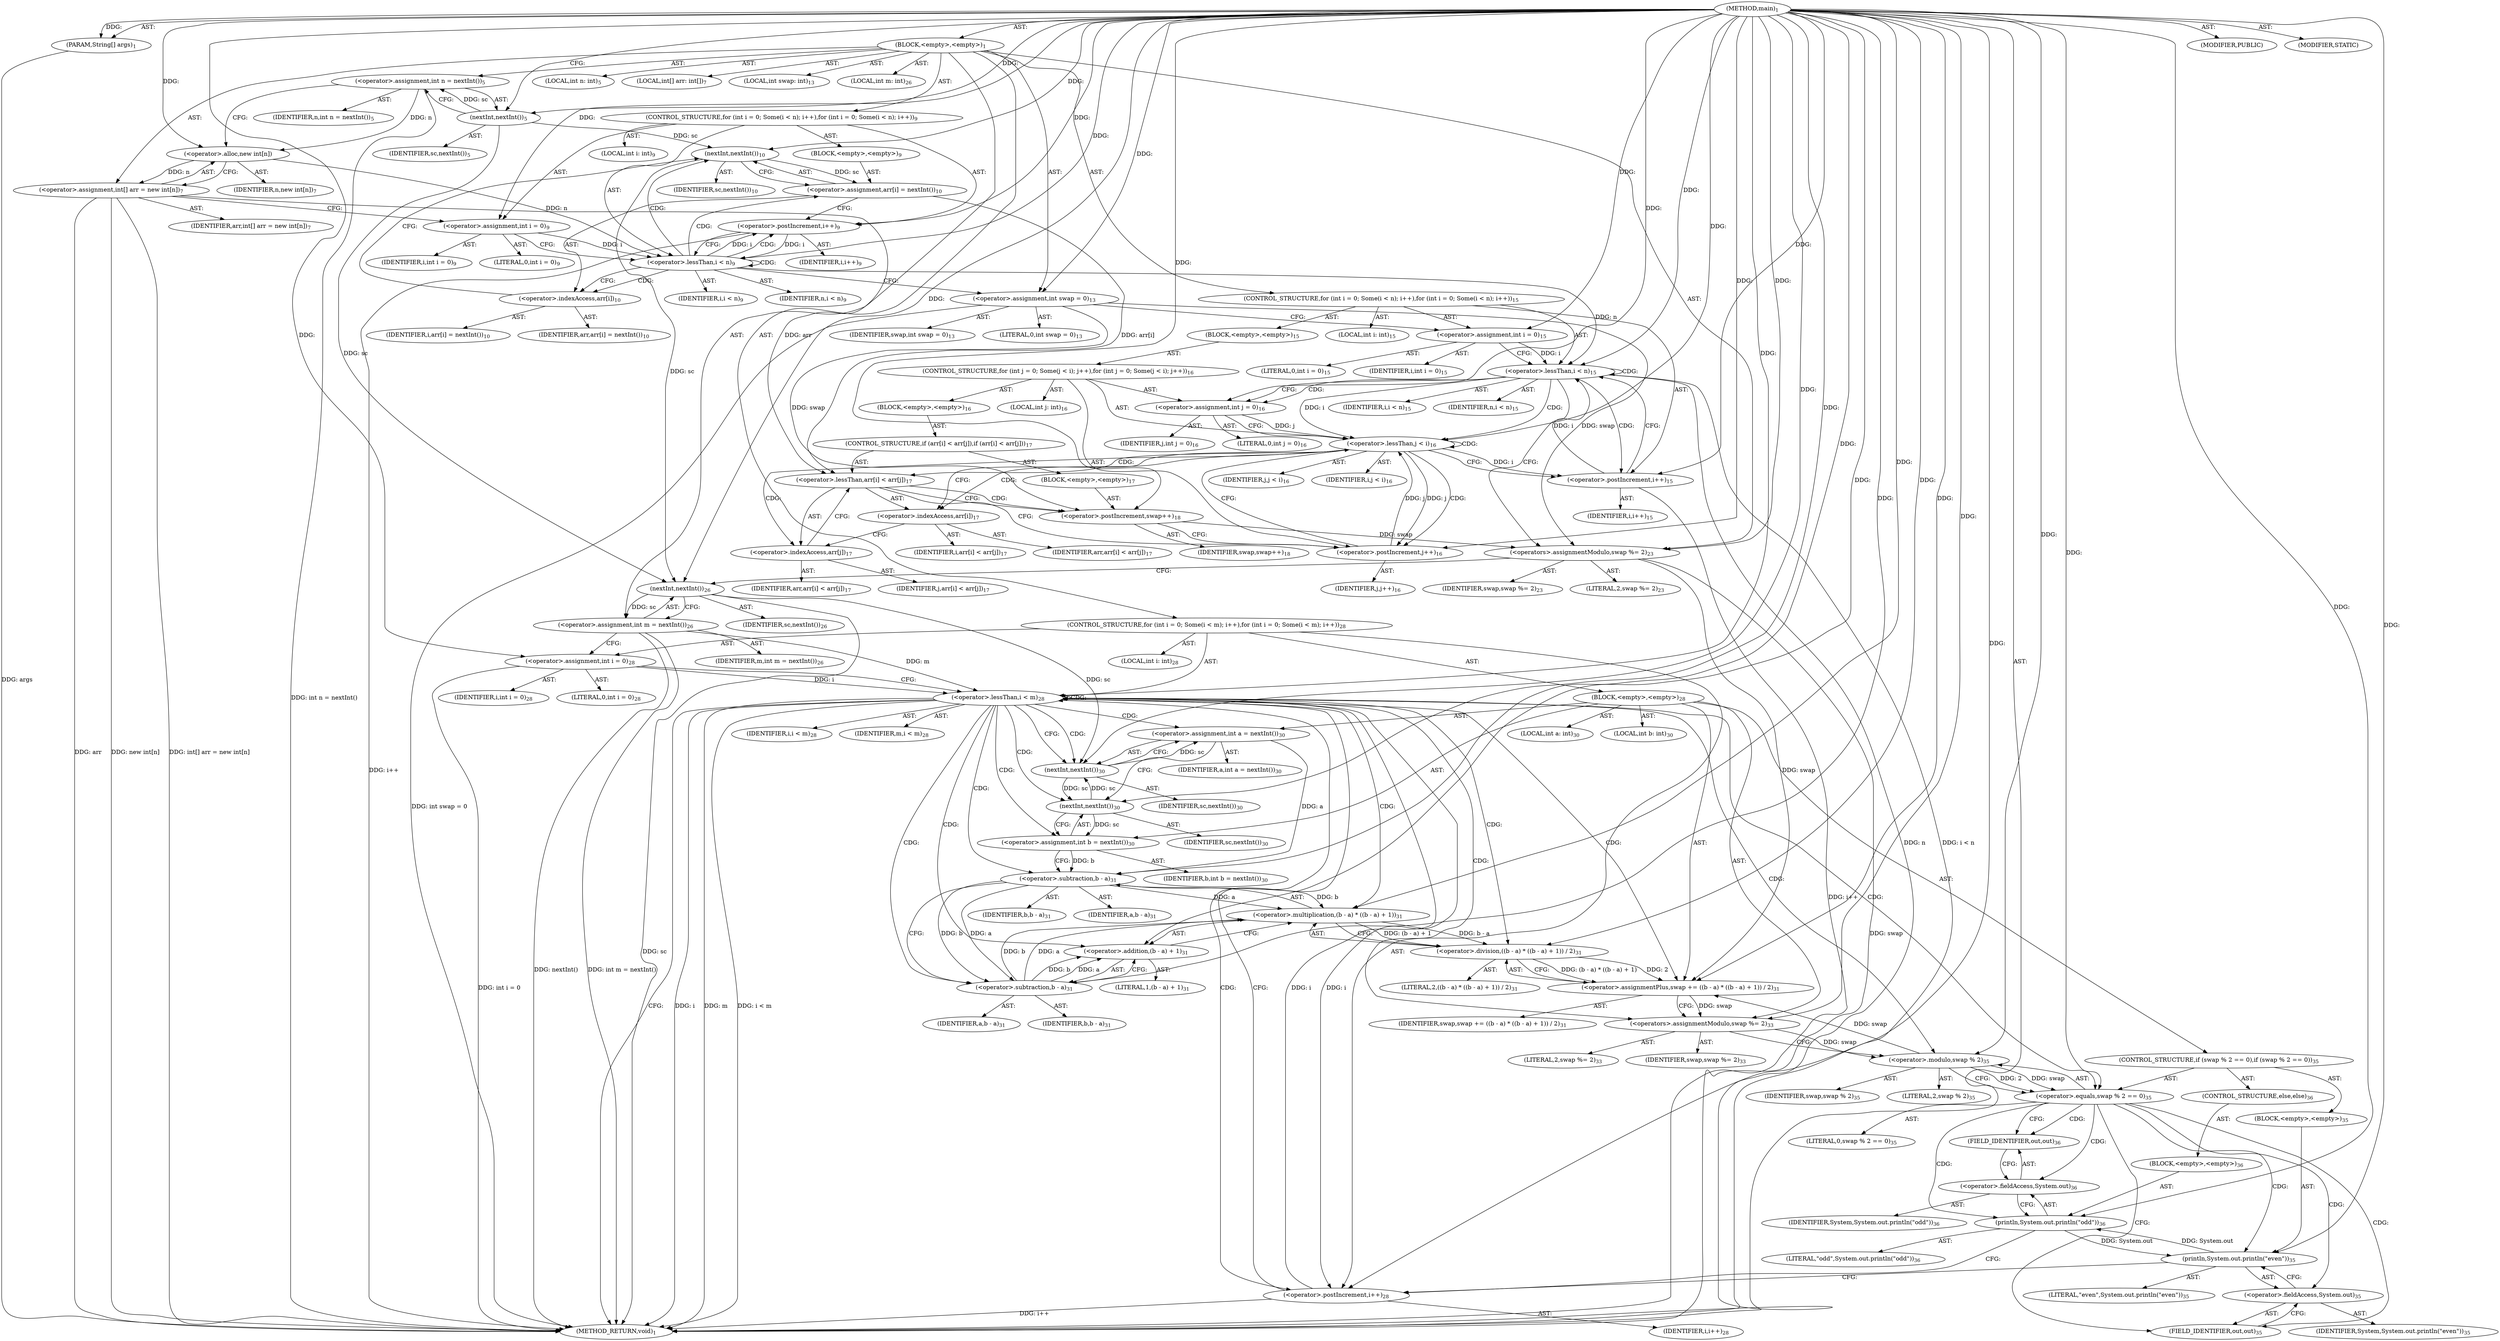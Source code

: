 digraph "main" {  
"17" [label = <(METHOD,main)<SUB>1</SUB>> ]
"18" [label = <(PARAM,String[] args)<SUB>1</SUB>> ]
"19" [label = <(BLOCK,&lt;empty&gt;,&lt;empty&gt;)<SUB>1</SUB>> ]
"20" [label = <(LOCAL,int n: int)<SUB>5</SUB>> ]
"21" [label = <(&lt;operator&gt;.assignment,int n = nextInt())<SUB>5</SUB>> ]
"22" [label = <(IDENTIFIER,n,int n = nextInt())<SUB>5</SUB>> ]
"23" [label = <(nextInt,nextInt())<SUB>5</SUB>> ]
"24" [label = <(IDENTIFIER,sc,nextInt())<SUB>5</SUB>> ]
"25" [label = <(LOCAL,int[] arr: int[])<SUB>7</SUB>> ]
"26" [label = <(&lt;operator&gt;.assignment,int[] arr = new int[n])<SUB>7</SUB>> ]
"27" [label = <(IDENTIFIER,arr,int[] arr = new int[n])<SUB>7</SUB>> ]
"28" [label = <(&lt;operator&gt;.alloc,new int[n])> ]
"29" [label = <(IDENTIFIER,n,new int[n])<SUB>7</SUB>> ]
"30" [label = <(CONTROL_STRUCTURE,for (int i = 0; Some(i &lt; n); i++),for (int i = 0; Some(i &lt; n); i++))<SUB>9</SUB>> ]
"31" [label = <(LOCAL,int i: int)<SUB>9</SUB>> ]
"32" [label = <(&lt;operator&gt;.assignment,int i = 0)<SUB>9</SUB>> ]
"33" [label = <(IDENTIFIER,i,int i = 0)<SUB>9</SUB>> ]
"34" [label = <(LITERAL,0,int i = 0)<SUB>9</SUB>> ]
"35" [label = <(&lt;operator&gt;.lessThan,i &lt; n)<SUB>9</SUB>> ]
"36" [label = <(IDENTIFIER,i,i &lt; n)<SUB>9</SUB>> ]
"37" [label = <(IDENTIFIER,n,i &lt; n)<SUB>9</SUB>> ]
"38" [label = <(&lt;operator&gt;.postIncrement,i++)<SUB>9</SUB>> ]
"39" [label = <(IDENTIFIER,i,i++)<SUB>9</SUB>> ]
"40" [label = <(BLOCK,&lt;empty&gt;,&lt;empty&gt;)<SUB>9</SUB>> ]
"41" [label = <(&lt;operator&gt;.assignment,arr[i] = nextInt())<SUB>10</SUB>> ]
"42" [label = <(&lt;operator&gt;.indexAccess,arr[i])<SUB>10</SUB>> ]
"43" [label = <(IDENTIFIER,arr,arr[i] = nextInt())<SUB>10</SUB>> ]
"44" [label = <(IDENTIFIER,i,arr[i] = nextInt())<SUB>10</SUB>> ]
"45" [label = <(nextInt,nextInt())<SUB>10</SUB>> ]
"46" [label = <(IDENTIFIER,sc,nextInt())<SUB>10</SUB>> ]
"47" [label = <(LOCAL,int swap: int)<SUB>13</SUB>> ]
"48" [label = <(&lt;operator&gt;.assignment,int swap = 0)<SUB>13</SUB>> ]
"49" [label = <(IDENTIFIER,swap,int swap = 0)<SUB>13</SUB>> ]
"50" [label = <(LITERAL,0,int swap = 0)<SUB>13</SUB>> ]
"51" [label = <(CONTROL_STRUCTURE,for (int i = 0; Some(i &lt; n); i++),for (int i = 0; Some(i &lt; n); i++))<SUB>15</SUB>> ]
"52" [label = <(LOCAL,int i: int)<SUB>15</SUB>> ]
"53" [label = <(&lt;operator&gt;.assignment,int i = 0)<SUB>15</SUB>> ]
"54" [label = <(IDENTIFIER,i,int i = 0)<SUB>15</SUB>> ]
"55" [label = <(LITERAL,0,int i = 0)<SUB>15</SUB>> ]
"56" [label = <(&lt;operator&gt;.lessThan,i &lt; n)<SUB>15</SUB>> ]
"57" [label = <(IDENTIFIER,i,i &lt; n)<SUB>15</SUB>> ]
"58" [label = <(IDENTIFIER,n,i &lt; n)<SUB>15</SUB>> ]
"59" [label = <(&lt;operator&gt;.postIncrement,i++)<SUB>15</SUB>> ]
"60" [label = <(IDENTIFIER,i,i++)<SUB>15</SUB>> ]
"61" [label = <(BLOCK,&lt;empty&gt;,&lt;empty&gt;)<SUB>15</SUB>> ]
"62" [label = <(CONTROL_STRUCTURE,for (int j = 0; Some(j &lt; i); j++),for (int j = 0; Some(j &lt; i); j++))<SUB>16</SUB>> ]
"63" [label = <(LOCAL,int j: int)<SUB>16</SUB>> ]
"64" [label = <(&lt;operator&gt;.assignment,int j = 0)<SUB>16</SUB>> ]
"65" [label = <(IDENTIFIER,j,int j = 0)<SUB>16</SUB>> ]
"66" [label = <(LITERAL,0,int j = 0)<SUB>16</SUB>> ]
"67" [label = <(&lt;operator&gt;.lessThan,j &lt; i)<SUB>16</SUB>> ]
"68" [label = <(IDENTIFIER,j,j &lt; i)<SUB>16</SUB>> ]
"69" [label = <(IDENTIFIER,i,j &lt; i)<SUB>16</SUB>> ]
"70" [label = <(&lt;operator&gt;.postIncrement,j++)<SUB>16</SUB>> ]
"71" [label = <(IDENTIFIER,j,j++)<SUB>16</SUB>> ]
"72" [label = <(BLOCK,&lt;empty&gt;,&lt;empty&gt;)<SUB>16</SUB>> ]
"73" [label = <(CONTROL_STRUCTURE,if (arr[i] &lt; arr[j]),if (arr[i] &lt; arr[j]))<SUB>17</SUB>> ]
"74" [label = <(&lt;operator&gt;.lessThan,arr[i] &lt; arr[j])<SUB>17</SUB>> ]
"75" [label = <(&lt;operator&gt;.indexAccess,arr[i])<SUB>17</SUB>> ]
"76" [label = <(IDENTIFIER,arr,arr[i] &lt; arr[j])<SUB>17</SUB>> ]
"77" [label = <(IDENTIFIER,i,arr[i] &lt; arr[j])<SUB>17</SUB>> ]
"78" [label = <(&lt;operator&gt;.indexAccess,arr[j])<SUB>17</SUB>> ]
"79" [label = <(IDENTIFIER,arr,arr[i] &lt; arr[j])<SUB>17</SUB>> ]
"80" [label = <(IDENTIFIER,j,arr[i] &lt; arr[j])<SUB>17</SUB>> ]
"81" [label = <(BLOCK,&lt;empty&gt;,&lt;empty&gt;)<SUB>17</SUB>> ]
"82" [label = <(&lt;operator&gt;.postIncrement,swap++)<SUB>18</SUB>> ]
"83" [label = <(IDENTIFIER,swap,swap++)<SUB>18</SUB>> ]
"84" [label = <(&lt;operators&gt;.assignmentModulo,swap %= 2)<SUB>23</SUB>> ]
"85" [label = <(IDENTIFIER,swap,swap %= 2)<SUB>23</SUB>> ]
"86" [label = <(LITERAL,2,swap %= 2)<SUB>23</SUB>> ]
"87" [label = <(LOCAL,int m: int)<SUB>26</SUB>> ]
"88" [label = <(&lt;operator&gt;.assignment,int m = nextInt())<SUB>26</SUB>> ]
"89" [label = <(IDENTIFIER,m,int m = nextInt())<SUB>26</SUB>> ]
"90" [label = <(nextInt,nextInt())<SUB>26</SUB>> ]
"91" [label = <(IDENTIFIER,sc,nextInt())<SUB>26</SUB>> ]
"92" [label = <(CONTROL_STRUCTURE,for (int i = 0; Some(i &lt; m); i++),for (int i = 0; Some(i &lt; m); i++))<SUB>28</SUB>> ]
"93" [label = <(LOCAL,int i: int)<SUB>28</SUB>> ]
"94" [label = <(&lt;operator&gt;.assignment,int i = 0)<SUB>28</SUB>> ]
"95" [label = <(IDENTIFIER,i,int i = 0)<SUB>28</SUB>> ]
"96" [label = <(LITERAL,0,int i = 0)<SUB>28</SUB>> ]
"97" [label = <(&lt;operator&gt;.lessThan,i &lt; m)<SUB>28</SUB>> ]
"98" [label = <(IDENTIFIER,i,i &lt; m)<SUB>28</SUB>> ]
"99" [label = <(IDENTIFIER,m,i &lt; m)<SUB>28</SUB>> ]
"100" [label = <(&lt;operator&gt;.postIncrement,i++)<SUB>28</SUB>> ]
"101" [label = <(IDENTIFIER,i,i++)<SUB>28</SUB>> ]
"102" [label = <(BLOCK,&lt;empty&gt;,&lt;empty&gt;)<SUB>28</SUB>> ]
"103" [label = <(LOCAL,int a: int)<SUB>30</SUB>> ]
"104" [label = <(LOCAL,int b: int)<SUB>30</SUB>> ]
"105" [label = <(&lt;operator&gt;.assignment,int a = nextInt())<SUB>30</SUB>> ]
"106" [label = <(IDENTIFIER,a,int a = nextInt())<SUB>30</SUB>> ]
"107" [label = <(nextInt,nextInt())<SUB>30</SUB>> ]
"108" [label = <(IDENTIFIER,sc,nextInt())<SUB>30</SUB>> ]
"109" [label = <(&lt;operator&gt;.assignment,int b = nextInt())<SUB>30</SUB>> ]
"110" [label = <(IDENTIFIER,b,int b = nextInt())<SUB>30</SUB>> ]
"111" [label = <(nextInt,nextInt())<SUB>30</SUB>> ]
"112" [label = <(IDENTIFIER,sc,nextInt())<SUB>30</SUB>> ]
"113" [label = <(&lt;operator&gt;.assignmentPlus,swap += ((b - a) * ((b - a) + 1)) / 2)<SUB>31</SUB>> ]
"114" [label = <(IDENTIFIER,swap,swap += ((b - a) * ((b - a) + 1)) / 2)<SUB>31</SUB>> ]
"115" [label = <(&lt;operator&gt;.division,((b - a) * ((b - a) + 1)) / 2)<SUB>31</SUB>> ]
"116" [label = <(&lt;operator&gt;.multiplication,(b - a) * ((b - a) + 1))<SUB>31</SUB>> ]
"117" [label = <(&lt;operator&gt;.subtraction,b - a)<SUB>31</SUB>> ]
"118" [label = <(IDENTIFIER,b,b - a)<SUB>31</SUB>> ]
"119" [label = <(IDENTIFIER,a,b - a)<SUB>31</SUB>> ]
"120" [label = <(&lt;operator&gt;.addition,(b - a) + 1)<SUB>31</SUB>> ]
"121" [label = <(&lt;operator&gt;.subtraction,b - a)<SUB>31</SUB>> ]
"122" [label = <(IDENTIFIER,b,b - a)<SUB>31</SUB>> ]
"123" [label = <(IDENTIFIER,a,b - a)<SUB>31</SUB>> ]
"124" [label = <(LITERAL,1,(b - a) + 1)<SUB>31</SUB>> ]
"125" [label = <(LITERAL,2,((b - a) * ((b - a) + 1)) / 2)<SUB>31</SUB>> ]
"126" [label = <(&lt;operators&gt;.assignmentModulo,swap %= 2)<SUB>33</SUB>> ]
"127" [label = <(IDENTIFIER,swap,swap %= 2)<SUB>33</SUB>> ]
"128" [label = <(LITERAL,2,swap %= 2)<SUB>33</SUB>> ]
"129" [label = <(CONTROL_STRUCTURE,if (swap % 2 == 0),if (swap % 2 == 0))<SUB>35</SUB>> ]
"130" [label = <(&lt;operator&gt;.equals,swap % 2 == 0)<SUB>35</SUB>> ]
"131" [label = <(&lt;operator&gt;.modulo,swap % 2)<SUB>35</SUB>> ]
"132" [label = <(IDENTIFIER,swap,swap % 2)<SUB>35</SUB>> ]
"133" [label = <(LITERAL,2,swap % 2)<SUB>35</SUB>> ]
"134" [label = <(LITERAL,0,swap % 2 == 0)<SUB>35</SUB>> ]
"135" [label = <(BLOCK,&lt;empty&gt;,&lt;empty&gt;)<SUB>35</SUB>> ]
"136" [label = <(println,System.out.println(&quot;even&quot;))<SUB>35</SUB>> ]
"137" [label = <(&lt;operator&gt;.fieldAccess,System.out)<SUB>35</SUB>> ]
"138" [label = <(IDENTIFIER,System,System.out.println(&quot;even&quot;))<SUB>35</SUB>> ]
"139" [label = <(FIELD_IDENTIFIER,out,out)<SUB>35</SUB>> ]
"140" [label = <(LITERAL,&quot;even&quot;,System.out.println(&quot;even&quot;))<SUB>35</SUB>> ]
"141" [label = <(CONTROL_STRUCTURE,else,else)<SUB>36</SUB>> ]
"142" [label = <(BLOCK,&lt;empty&gt;,&lt;empty&gt;)<SUB>36</SUB>> ]
"143" [label = <(println,System.out.println(&quot;odd&quot;))<SUB>36</SUB>> ]
"144" [label = <(&lt;operator&gt;.fieldAccess,System.out)<SUB>36</SUB>> ]
"145" [label = <(IDENTIFIER,System,System.out.println(&quot;odd&quot;))<SUB>36</SUB>> ]
"146" [label = <(FIELD_IDENTIFIER,out,out)<SUB>36</SUB>> ]
"147" [label = <(LITERAL,&quot;odd&quot;,System.out.println(&quot;odd&quot;))<SUB>36</SUB>> ]
"148" [label = <(MODIFIER,PUBLIC)> ]
"149" [label = <(MODIFIER,STATIC)> ]
"150" [label = <(METHOD_RETURN,void)<SUB>1</SUB>> ]
  "17" -> "18"  [ label = "AST: "] 
  "17" -> "19"  [ label = "AST: "] 
  "17" -> "148"  [ label = "AST: "] 
  "17" -> "149"  [ label = "AST: "] 
  "17" -> "150"  [ label = "AST: "] 
  "19" -> "20"  [ label = "AST: "] 
  "19" -> "21"  [ label = "AST: "] 
  "19" -> "25"  [ label = "AST: "] 
  "19" -> "26"  [ label = "AST: "] 
  "19" -> "30"  [ label = "AST: "] 
  "19" -> "47"  [ label = "AST: "] 
  "19" -> "48"  [ label = "AST: "] 
  "19" -> "51"  [ label = "AST: "] 
  "19" -> "84"  [ label = "AST: "] 
  "19" -> "87"  [ label = "AST: "] 
  "19" -> "88"  [ label = "AST: "] 
  "19" -> "92"  [ label = "AST: "] 
  "21" -> "22"  [ label = "AST: "] 
  "21" -> "23"  [ label = "AST: "] 
  "23" -> "24"  [ label = "AST: "] 
  "26" -> "27"  [ label = "AST: "] 
  "26" -> "28"  [ label = "AST: "] 
  "28" -> "29"  [ label = "AST: "] 
  "30" -> "31"  [ label = "AST: "] 
  "30" -> "32"  [ label = "AST: "] 
  "30" -> "35"  [ label = "AST: "] 
  "30" -> "38"  [ label = "AST: "] 
  "30" -> "40"  [ label = "AST: "] 
  "32" -> "33"  [ label = "AST: "] 
  "32" -> "34"  [ label = "AST: "] 
  "35" -> "36"  [ label = "AST: "] 
  "35" -> "37"  [ label = "AST: "] 
  "38" -> "39"  [ label = "AST: "] 
  "40" -> "41"  [ label = "AST: "] 
  "41" -> "42"  [ label = "AST: "] 
  "41" -> "45"  [ label = "AST: "] 
  "42" -> "43"  [ label = "AST: "] 
  "42" -> "44"  [ label = "AST: "] 
  "45" -> "46"  [ label = "AST: "] 
  "48" -> "49"  [ label = "AST: "] 
  "48" -> "50"  [ label = "AST: "] 
  "51" -> "52"  [ label = "AST: "] 
  "51" -> "53"  [ label = "AST: "] 
  "51" -> "56"  [ label = "AST: "] 
  "51" -> "59"  [ label = "AST: "] 
  "51" -> "61"  [ label = "AST: "] 
  "53" -> "54"  [ label = "AST: "] 
  "53" -> "55"  [ label = "AST: "] 
  "56" -> "57"  [ label = "AST: "] 
  "56" -> "58"  [ label = "AST: "] 
  "59" -> "60"  [ label = "AST: "] 
  "61" -> "62"  [ label = "AST: "] 
  "62" -> "63"  [ label = "AST: "] 
  "62" -> "64"  [ label = "AST: "] 
  "62" -> "67"  [ label = "AST: "] 
  "62" -> "70"  [ label = "AST: "] 
  "62" -> "72"  [ label = "AST: "] 
  "64" -> "65"  [ label = "AST: "] 
  "64" -> "66"  [ label = "AST: "] 
  "67" -> "68"  [ label = "AST: "] 
  "67" -> "69"  [ label = "AST: "] 
  "70" -> "71"  [ label = "AST: "] 
  "72" -> "73"  [ label = "AST: "] 
  "73" -> "74"  [ label = "AST: "] 
  "73" -> "81"  [ label = "AST: "] 
  "74" -> "75"  [ label = "AST: "] 
  "74" -> "78"  [ label = "AST: "] 
  "75" -> "76"  [ label = "AST: "] 
  "75" -> "77"  [ label = "AST: "] 
  "78" -> "79"  [ label = "AST: "] 
  "78" -> "80"  [ label = "AST: "] 
  "81" -> "82"  [ label = "AST: "] 
  "82" -> "83"  [ label = "AST: "] 
  "84" -> "85"  [ label = "AST: "] 
  "84" -> "86"  [ label = "AST: "] 
  "88" -> "89"  [ label = "AST: "] 
  "88" -> "90"  [ label = "AST: "] 
  "90" -> "91"  [ label = "AST: "] 
  "92" -> "93"  [ label = "AST: "] 
  "92" -> "94"  [ label = "AST: "] 
  "92" -> "97"  [ label = "AST: "] 
  "92" -> "100"  [ label = "AST: "] 
  "92" -> "102"  [ label = "AST: "] 
  "94" -> "95"  [ label = "AST: "] 
  "94" -> "96"  [ label = "AST: "] 
  "97" -> "98"  [ label = "AST: "] 
  "97" -> "99"  [ label = "AST: "] 
  "100" -> "101"  [ label = "AST: "] 
  "102" -> "103"  [ label = "AST: "] 
  "102" -> "104"  [ label = "AST: "] 
  "102" -> "105"  [ label = "AST: "] 
  "102" -> "109"  [ label = "AST: "] 
  "102" -> "113"  [ label = "AST: "] 
  "102" -> "126"  [ label = "AST: "] 
  "102" -> "129"  [ label = "AST: "] 
  "105" -> "106"  [ label = "AST: "] 
  "105" -> "107"  [ label = "AST: "] 
  "107" -> "108"  [ label = "AST: "] 
  "109" -> "110"  [ label = "AST: "] 
  "109" -> "111"  [ label = "AST: "] 
  "111" -> "112"  [ label = "AST: "] 
  "113" -> "114"  [ label = "AST: "] 
  "113" -> "115"  [ label = "AST: "] 
  "115" -> "116"  [ label = "AST: "] 
  "115" -> "125"  [ label = "AST: "] 
  "116" -> "117"  [ label = "AST: "] 
  "116" -> "120"  [ label = "AST: "] 
  "117" -> "118"  [ label = "AST: "] 
  "117" -> "119"  [ label = "AST: "] 
  "120" -> "121"  [ label = "AST: "] 
  "120" -> "124"  [ label = "AST: "] 
  "121" -> "122"  [ label = "AST: "] 
  "121" -> "123"  [ label = "AST: "] 
  "126" -> "127"  [ label = "AST: "] 
  "126" -> "128"  [ label = "AST: "] 
  "129" -> "130"  [ label = "AST: "] 
  "129" -> "135"  [ label = "AST: "] 
  "129" -> "141"  [ label = "AST: "] 
  "130" -> "131"  [ label = "AST: "] 
  "130" -> "134"  [ label = "AST: "] 
  "131" -> "132"  [ label = "AST: "] 
  "131" -> "133"  [ label = "AST: "] 
  "135" -> "136"  [ label = "AST: "] 
  "136" -> "137"  [ label = "AST: "] 
  "136" -> "140"  [ label = "AST: "] 
  "137" -> "138"  [ label = "AST: "] 
  "137" -> "139"  [ label = "AST: "] 
  "141" -> "142"  [ label = "AST: "] 
  "142" -> "143"  [ label = "AST: "] 
  "143" -> "144"  [ label = "AST: "] 
  "143" -> "147"  [ label = "AST: "] 
  "144" -> "145"  [ label = "AST: "] 
  "144" -> "146"  [ label = "AST: "] 
  "21" -> "28"  [ label = "CFG: "] 
  "26" -> "32"  [ label = "CFG: "] 
  "48" -> "53"  [ label = "CFG: "] 
  "84" -> "90"  [ label = "CFG: "] 
  "88" -> "94"  [ label = "CFG: "] 
  "23" -> "21"  [ label = "CFG: "] 
  "28" -> "26"  [ label = "CFG: "] 
  "32" -> "35"  [ label = "CFG: "] 
  "35" -> "42"  [ label = "CFG: "] 
  "35" -> "48"  [ label = "CFG: "] 
  "38" -> "35"  [ label = "CFG: "] 
  "53" -> "56"  [ label = "CFG: "] 
  "56" -> "64"  [ label = "CFG: "] 
  "56" -> "84"  [ label = "CFG: "] 
  "59" -> "56"  [ label = "CFG: "] 
  "90" -> "88"  [ label = "CFG: "] 
  "94" -> "97"  [ label = "CFG: "] 
  "97" -> "150"  [ label = "CFG: "] 
  "97" -> "107"  [ label = "CFG: "] 
  "100" -> "97"  [ label = "CFG: "] 
  "41" -> "38"  [ label = "CFG: "] 
  "105" -> "111"  [ label = "CFG: "] 
  "109" -> "117"  [ label = "CFG: "] 
  "113" -> "126"  [ label = "CFG: "] 
  "126" -> "131"  [ label = "CFG: "] 
  "42" -> "45"  [ label = "CFG: "] 
  "45" -> "41"  [ label = "CFG: "] 
  "64" -> "67"  [ label = "CFG: "] 
  "67" -> "75"  [ label = "CFG: "] 
  "67" -> "59"  [ label = "CFG: "] 
  "70" -> "67"  [ label = "CFG: "] 
  "107" -> "105"  [ label = "CFG: "] 
  "111" -> "109"  [ label = "CFG: "] 
  "115" -> "113"  [ label = "CFG: "] 
  "130" -> "139"  [ label = "CFG: "] 
  "130" -> "146"  [ label = "CFG: "] 
  "116" -> "115"  [ label = "CFG: "] 
  "131" -> "130"  [ label = "CFG: "] 
  "136" -> "100"  [ label = "CFG: "] 
  "74" -> "82"  [ label = "CFG: "] 
  "74" -> "70"  [ label = "CFG: "] 
  "117" -> "121"  [ label = "CFG: "] 
  "120" -> "116"  [ label = "CFG: "] 
  "137" -> "136"  [ label = "CFG: "] 
  "143" -> "100"  [ label = "CFG: "] 
  "75" -> "78"  [ label = "CFG: "] 
  "78" -> "74"  [ label = "CFG: "] 
  "82" -> "70"  [ label = "CFG: "] 
  "121" -> "120"  [ label = "CFG: "] 
  "139" -> "137"  [ label = "CFG: "] 
  "144" -> "143"  [ label = "CFG: "] 
  "146" -> "144"  [ label = "CFG: "] 
  "17" -> "23"  [ label = "CFG: "] 
  "18" -> "150"  [ label = "DDG: args"] 
  "21" -> "150"  [ label = "DDG: int n = nextInt()"] 
  "26" -> "150"  [ label = "DDG: arr"] 
  "26" -> "150"  [ label = "DDG: new int[n]"] 
  "26" -> "150"  [ label = "DDG: int[] arr = new int[n]"] 
  "48" -> "150"  [ label = "DDG: int swap = 0"] 
  "56" -> "150"  [ label = "DDG: n"] 
  "56" -> "150"  [ label = "DDG: i &lt; n"] 
  "84" -> "150"  [ label = "DDG: swap"] 
  "90" -> "150"  [ label = "DDG: sc"] 
  "88" -> "150"  [ label = "DDG: nextInt()"] 
  "88" -> "150"  [ label = "DDG: int m = nextInt()"] 
  "94" -> "150"  [ label = "DDG: int i = 0"] 
  "97" -> "150"  [ label = "DDG: i"] 
  "97" -> "150"  [ label = "DDG: m"] 
  "97" -> "150"  [ label = "DDG: i &lt; m"] 
  "100" -> "150"  [ label = "DDG: i++"] 
  "59" -> "150"  [ label = "DDG: i++"] 
  "38" -> "150"  [ label = "DDG: i++"] 
  "17" -> "18"  [ label = "DDG: "] 
  "23" -> "21"  [ label = "DDG: sc"] 
  "28" -> "26"  [ label = "DDG: n"] 
  "17" -> "48"  [ label = "DDG: "] 
  "17" -> "84"  [ label = "DDG: "] 
  "90" -> "88"  [ label = "DDG: sc"] 
  "17" -> "32"  [ label = "DDG: "] 
  "17" -> "53"  [ label = "DDG: "] 
  "48" -> "84"  [ label = "DDG: swap"] 
  "82" -> "84"  [ label = "DDG: swap"] 
  "17" -> "94"  [ label = "DDG: "] 
  "17" -> "23"  [ label = "DDG: "] 
  "21" -> "28"  [ label = "DDG: n"] 
  "17" -> "28"  [ label = "DDG: "] 
  "32" -> "35"  [ label = "DDG: i"] 
  "38" -> "35"  [ label = "DDG: i"] 
  "17" -> "35"  [ label = "DDG: "] 
  "28" -> "35"  [ label = "DDG: n"] 
  "35" -> "38"  [ label = "DDG: i"] 
  "17" -> "38"  [ label = "DDG: "] 
  "45" -> "41"  [ label = "DDG: sc"] 
  "53" -> "56"  [ label = "DDG: i"] 
  "59" -> "56"  [ label = "DDG: i"] 
  "17" -> "56"  [ label = "DDG: "] 
  "35" -> "56"  [ label = "DDG: n"] 
  "67" -> "59"  [ label = "DDG: i"] 
  "17" -> "59"  [ label = "DDG: "] 
  "23" -> "90"  [ label = "DDG: sc"] 
  "45" -> "90"  [ label = "DDG: sc"] 
  "17" -> "90"  [ label = "DDG: "] 
  "94" -> "97"  [ label = "DDG: i"] 
  "100" -> "97"  [ label = "DDG: i"] 
  "17" -> "97"  [ label = "DDG: "] 
  "88" -> "97"  [ label = "DDG: m"] 
  "97" -> "100"  [ label = "DDG: i"] 
  "17" -> "100"  [ label = "DDG: "] 
  "107" -> "105"  [ label = "DDG: sc"] 
  "111" -> "109"  [ label = "DDG: sc"] 
  "115" -> "113"  [ label = "DDG: (b - a) * ((b - a) + 1)"] 
  "115" -> "113"  [ label = "DDG: 2"] 
  "17" -> "126"  [ label = "DDG: "] 
  "17" -> "64"  [ label = "DDG: "] 
  "84" -> "113"  [ label = "DDG: swap"] 
  "131" -> "113"  [ label = "DDG: swap"] 
  "17" -> "113"  [ label = "DDG: "] 
  "113" -> "126"  [ label = "DDG: swap"] 
  "23" -> "45"  [ label = "DDG: sc"] 
  "17" -> "45"  [ label = "DDG: "] 
  "64" -> "67"  [ label = "DDG: j"] 
  "70" -> "67"  [ label = "DDG: j"] 
  "17" -> "67"  [ label = "DDG: "] 
  "56" -> "67"  [ label = "DDG: i"] 
  "67" -> "70"  [ label = "DDG: j"] 
  "17" -> "70"  [ label = "DDG: "] 
  "90" -> "107"  [ label = "DDG: sc"] 
  "111" -> "107"  [ label = "DDG: sc"] 
  "17" -> "107"  [ label = "DDG: "] 
  "107" -> "111"  [ label = "DDG: sc"] 
  "17" -> "111"  [ label = "DDG: "] 
  "116" -> "115"  [ label = "DDG: b - a"] 
  "116" -> "115"  [ label = "DDG: (b - a) + 1"] 
  "17" -> "115"  [ label = "DDG: "] 
  "131" -> "130"  [ label = "DDG: swap"] 
  "131" -> "130"  [ label = "DDG: 2"] 
  "17" -> "130"  [ label = "DDG: "] 
  "117" -> "116"  [ label = "DDG: b"] 
  "117" -> "116"  [ label = "DDG: a"] 
  "121" -> "116"  [ label = "DDG: b"] 
  "121" -> "116"  [ label = "DDG: a"] 
  "17" -> "116"  [ label = "DDG: "] 
  "126" -> "131"  [ label = "DDG: swap"] 
  "17" -> "131"  [ label = "DDG: "] 
  "143" -> "136"  [ label = "DDG: System.out"] 
  "17" -> "136"  [ label = "DDG: "] 
  "26" -> "74"  [ label = "DDG: arr"] 
  "41" -> "74"  [ label = "DDG: arr[i]"] 
  "109" -> "117"  [ label = "DDG: b"] 
  "17" -> "117"  [ label = "DDG: "] 
  "105" -> "117"  [ label = "DDG: a"] 
  "121" -> "120"  [ label = "DDG: b"] 
  "121" -> "120"  [ label = "DDG: a"] 
  "17" -> "120"  [ label = "DDG: "] 
  "136" -> "143"  [ label = "DDG: System.out"] 
  "17" -> "143"  [ label = "DDG: "] 
  "48" -> "82"  [ label = "DDG: swap"] 
  "17" -> "82"  [ label = "DDG: "] 
  "117" -> "121"  [ label = "DDG: b"] 
  "17" -> "121"  [ label = "DDG: "] 
  "117" -> "121"  [ label = "DDG: a"] 
  "35" -> "42"  [ label = "CDG: "] 
  "35" -> "38"  [ label = "CDG: "] 
  "35" -> "45"  [ label = "CDG: "] 
  "35" -> "35"  [ label = "CDG: "] 
  "35" -> "41"  [ label = "CDG: "] 
  "56" -> "64"  [ label = "CDG: "] 
  "56" -> "56"  [ label = "CDG: "] 
  "56" -> "67"  [ label = "CDG: "] 
  "56" -> "59"  [ label = "CDG: "] 
  "97" -> "107"  [ label = "CDG: "] 
  "97" -> "115"  [ label = "CDG: "] 
  "97" -> "120"  [ label = "CDG: "] 
  "97" -> "113"  [ label = "CDG: "] 
  "97" -> "116"  [ label = "CDG: "] 
  "97" -> "131"  [ label = "CDG: "] 
  "97" -> "121"  [ label = "CDG: "] 
  "97" -> "97"  [ label = "CDG: "] 
  "97" -> "126"  [ label = "CDG: "] 
  "97" -> "105"  [ label = "CDG: "] 
  "97" -> "130"  [ label = "CDG: "] 
  "97" -> "100"  [ label = "CDG: "] 
  "97" -> "117"  [ label = "CDG: "] 
  "97" -> "111"  [ label = "CDG: "] 
  "97" -> "109"  [ label = "CDG: "] 
  "67" -> "75"  [ label = "CDG: "] 
  "67" -> "67"  [ label = "CDG: "] 
  "67" -> "74"  [ label = "CDG: "] 
  "67" -> "70"  [ label = "CDG: "] 
  "67" -> "78"  [ label = "CDG: "] 
  "130" -> "136"  [ label = "CDG: "] 
  "130" -> "146"  [ label = "CDG: "] 
  "130" -> "144"  [ label = "CDG: "] 
  "130" -> "143"  [ label = "CDG: "] 
  "130" -> "137"  [ label = "CDG: "] 
  "130" -> "139"  [ label = "CDG: "] 
  "74" -> "82"  [ label = "CDG: "] 
}
